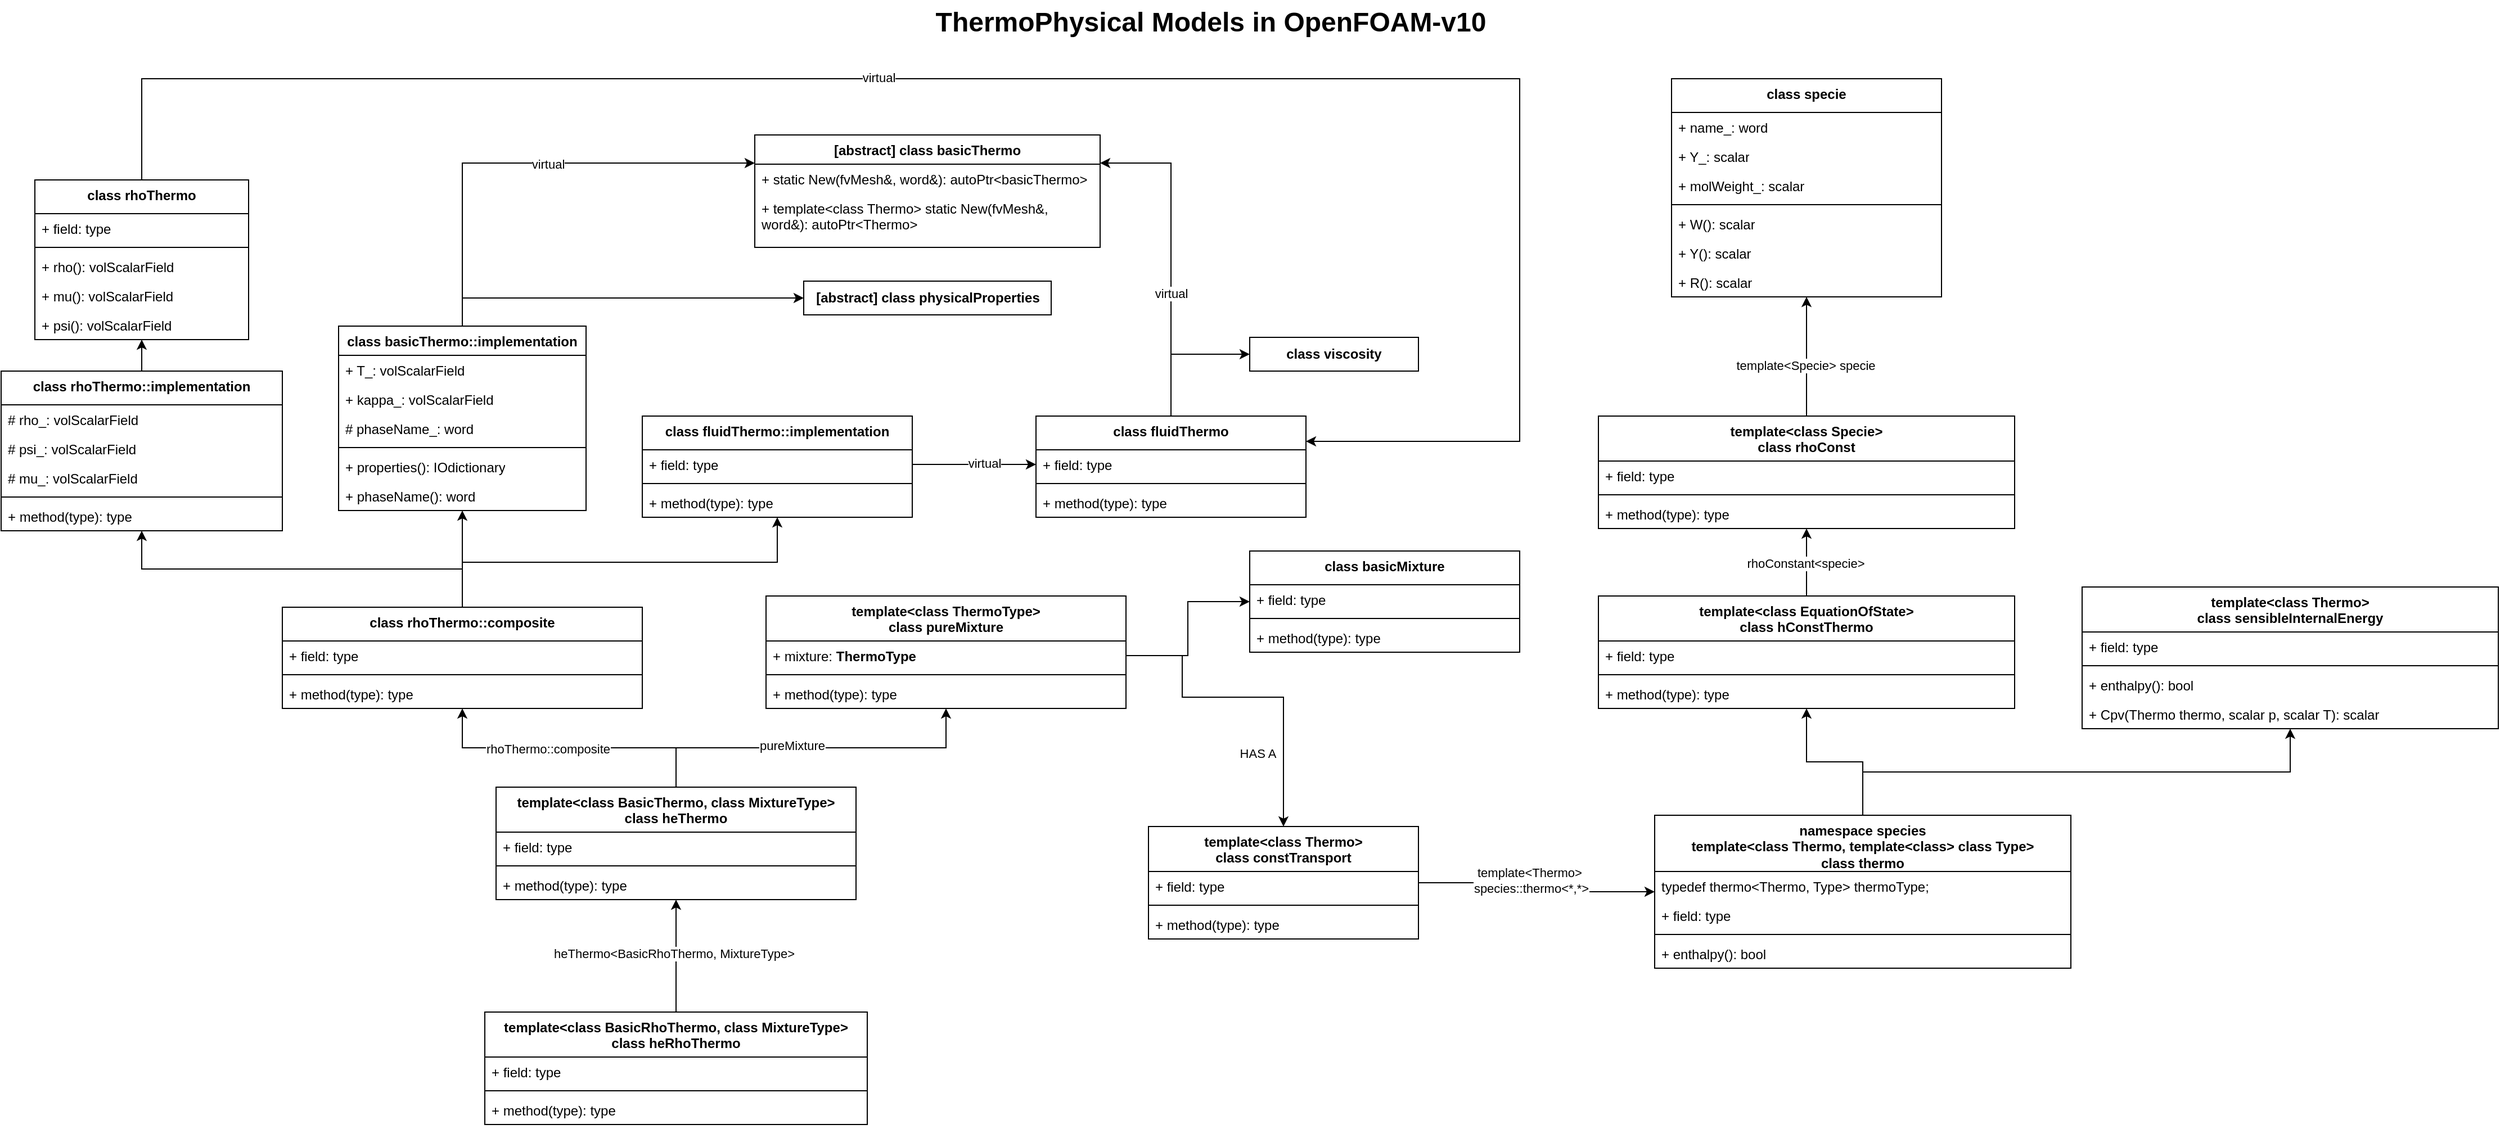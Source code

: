 <mxfile version="27.1.6">
  <diagram name="Page-1" id="929967ad-93f9-6ef4-fab6-5d389245f69c">
    <mxGraphModel dx="3696.5" dy="1061" grid="1" gridSize="10" guides="1" tooltips="1" connect="1" arrows="1" fold="1" page="1" pageScale="1.5" pageWidth="1169" pageHeight="826" background="none" math="0" shadow="0">
      <root>
        <mxCell id="0" style=";html=1;" />
        <mxCell id="1" style=";html=1;" parent="0" />
        <mxCell id="1672d66443f91eb5-23" value="ThermoPhysical Models in OpenFOAM-v10" style="text;strokeColor=none;fillColor=none;html=1;fontSize=24;fontStyle=1;verticalAlign=middle;align=center;" parent="1" vertex="1">
          <mxGeometry x="120" y="40" width="1510" height="40" as="geometry" />
        </mxCell>
        <mxCell id="pPJwcBT-VZS1vUnsElvL-1" value="[abstract] class basicThermo" style="swimlane;fontStyle=1;align=center;verticalAlign=top;childLayout=stackLayout;horizontal=1;startSize=26;horizontalStack=0;resizeParent=1;resizeParentMax=0;resizeLast=0;collapsible=1;marginBottom=0;whiteSpace=wrap;html=1;" vertex="1" parent="1">
          <mxGeometry x="470" y="160" width="307" height="100" as="geometry">
            <mxRectangle x="797" y="150" width="140" height="30" as="alternateBounds" />
          </mxGeometry>
        </mxCell>
        <mxCell id="pPJwcBT-VZS1vUnsElvL-4" value="+ static New(fvMesh&amp;amp;, word&amp;amp;): autoPtr&amp;lt;basicThermo&amp;gt;" style="text;strokeColor=none;fillColor=none;align=left;verticalAlign=top;spacingLeft=4;spacingRight=4;overflow=hidden;rotatable=0;points=[[0,0.5],[1,0.5]];portConstraint=eastwest;whiteSpace=wrap;html=1;" vertex="1" parent="pPJwcBT-VZS1vUnsElvL-1">
          <mxGeometry y="26" width="307" height="26" as="geometry" />
        </mxCell>
        <mxCell id="pPJwcBT-VZS1vUnsElvL-18" value="+ template&amp;lt;class Thermo&amp;gt; static New(fvMesh&amp;amp;, word&amp;amp;): autoPtr&amp;lt;Thermo&amp;gt;" style="text;strokeColor=none;fillColor=none;align=left;verticalAlign=top;spacingLeft=4;spacingRight=4;overflow=hidden;rotatable=0;points=[[0,0.5],[1,0.5]];portConstraint=eastwest;whiteSpace=wrap;html=1;" vertex="1" parent="pPJwcBT-VZS1vUnsElvL-1">
          <mxGeometry y="52" width="307" height="48" as="geometry" />
        </mxCell>
        <mxCell id="pPJwcBT-VZS1vUnsElvL-16" style="edgeStyle=orthogonalEdgeStyle;rounded=0;orthogonalLoop=1;jettySize=auto;html=1;exitX=0.5;exitY=0;exitDx=0;exitDy=0;entryX=0;entryY=0.5;entryDx=0;entryDy=0;" edge="1" parent="1" source="pPJwcBT-VZS1vUnsElvL-8" target="pPJwcBT-VZS1vUnsElvL-15">
          <mxGeometry relative="1" as="geometry" />
        </mxCell>
        <mxCell id="pPJwcBT-VZS1vUnsElvL-8" value="class basicThermo::implementation" style="swimlane;fontStyle=1;align=center;verticalAlign=top;childLayout=stackLayout;horizontal=1;startSize=26;horizontalStack=0;resizeParent=1;resizeParentMax=0;resizeLast=0;collapsible=1;marginBottom=0;whiteSpace=wrap;html=1;" vertex="1" parent="1">
          <mxGeometry x="100" y="330" width="220" height="164" as="geometry">
            <mxRectangle x="797" y="150" width="140" height="30" as="alternateBounds" />
          </mxGeometry>
        </mxCell>
        <mxCell id="pPJwcBT-VZS1vUnsElvL-9" value="+ T_: volScalarField" style="text;strokeColor=none;fillColor=none;align=left;verticalAlign=top;spacingLeft=4;spacingRight=4;overflow=hidden;rotatable=0;points=[[0,0.5],[1,0.5]];portConstraint=eastwest;whiteSpace=wrap;html=1;" vertex="1" parent="pPJwcBT-VZS1vUnsElvL-8">
          <mxGeometry y="26" width="220" height="26" as="geometry" />
        </mxCell>
        <mxCell id="pPJwcBT-VZS1vUnsElvL-10" value="+ kappa_: volScalarField" style="text;strokeColor=none;fillColor=none;align=left;verticalAlign=top;spacingLeft=4;spacingRight=4;overflow=hidden;rotatable=0;points=[[0,0.5],[1,0.5]];portConstraint=eastwest;whiteSpace=wrap;html=1;" vertex="1" parent="pPJwcBT-VZS1vUnsElvL-8">
          <mxGeometry y="52" width="220" height="26" as="geometry" />
        </mxCell>
        <mxCell id="pPJwcBT-VZS1vUnsElvL-11" value="# phaseName_: word" style="text;strokeColor=none;fillColor=none;align=left;verticalAlign=top;spacingLeft=4;spacingRight=4;overflow=hidden;rotatable=0;points=[[0,0.5],[1,0.5]];portConstraint=eastwest;whiteSpace=wrap;html=1;" vertex="1" parent="pPJwcBT-VZS1vUnsElvL-8">
          <mxGeometry y="78" width="220" height="26" as="geometry" />
        </mxCell>
        <mxCell id="pPJwcBT-VZS1vUnsElvL-12" value="" style="line;strokeWidth=1;fillColor=none;align=left;verticalAlign=middle;spacingTop=-1;spacingLeft=3;spacingRight=3;rotatable=0;labelPosition=right;points=[];portConstraint=eastwest;strokeColor=inherit;" vertex="1" parent="pPJwcBT-VZS1vUnsElvL-8">
          <mxGeometry y="104" width="220" height="8" as="geometry" />
        </mxCell>
        <mxCell id="pPJwcBT-VZS1vUnsElvL-13" value="+ properties(): IOdictionary" style="text;strokeColor=none;fillColor=none;align=left;verticalAlign=top;spacingLeft=4;spacingRight=4;overflow=hidden;rotatable=0;points=[[0,0.5],[1,0.5]];portConstraint=eastwest;whiteSpace=wrap;html=1;" vertex="1" parent="pPJwcBT-VZS1vUnsElvL-8">
          <mxGeometry y="112" width="220" height="26" as="geometry" />
        </mxCell>
        <mxCell id="pPJwcBT-VZS1vUnsElvL-17" value="+ phaseName(): word" style="text;strokeColor=none;fillColor=none;align=left;verticalAlign=top;spacingLeft=4;spacingRight=4;overflow=hidden;rotatable=0;points=[[0,0.5],[1,0.5]];portConstraint=eastwest;whiteSpace=wrap;html=1;" vertex="1" parent="pPJwcBT-VZS1vUnsElvL-8">
          <mxGeometry y="138" width="220" height="26" as="geometry" />
        </mxCell>
        <mxCell id="pPJwcBT-VZS1vUnsElvL-15" value="&lt;b&gt;[abstract] class physicalProperties&lt;/b&gt;" style="html=1;whiteSpace=wrap;" vertex="1" parent="1">
          <mxGeometry x="513.5" y="290" width="220" height="30" as="geometry" />
        </mxCell>
        <mxCell id="pPJwcBT-VZS1vUnsElvL-27" style="edgeStyle=orthogonalEdgeStyle;rounded=0;orthogonalLoop=1;jettySize=auto;html=1;exitX=0.5;exitY=0;exitDx=0;exitDy=0;" edge="1" parent="1" source="pPJwcBT-VZS1vUnsElvL-19" target="pPJwcBT-VZS1vUnsElvL-23">
          <mxGeometry relative="1" as="geometry" />
        </mxCell>
        <mxCell id="pPJwcBT-VZS1vUnsElvL-28" value="heThermo&amp;lt;BasicRhoThermo, MixtureType&amp;gt;" style="edgeLabel;html=1;align=center;verticalAlign=middle;resizable=0;points=[];" vertex="1" connectable="0" parent="pPJwcBT-VZS1vUnsElvL-27">
          <mxGeometry x="0.063" y="2" relative="1" as="geometry">
            <mxPoint y="1" as="offset" />
          </mxGeometry>
        </mxCell>
        <mxCell id="pPJwcBT-VZS1vUnsElvL-19" value="&lt;div&gt;template&amp;lt;class BasicRhoThermo, class MixtureType&amp;gt;&lt;/div&gt;&lt;div&gt;class heRhoThermo&lt;/div&gt;" style="swimlane;fontStyle=1;align=center;verticalAlign=top;childLayout=stackLayout;horizontal=1;startSize=40;horizontalStack=0;resizeParent=1;resizeParentMax=0;resizeLast=0;collapsible=1;marginBottom=0;whiteSpace=wrap;html=1;" vertex="1" parent="1">
          <mxGeometry x="230" y="940" width="340" height="100" as="geometry" />
        </mxCell>
        <mxCell id="pPJwcBT-VZS1vUnsElvL-20" value="+ field: type" style="text;strokeColor=none;fillColor=none;align=left;verticalAlign=top;spacingLeft=4;spacingRight=4;overflow=hidden;rotatable=0;points=[[0,0.5],[1,0.5]];portConstraint=eastwest;whiteSpace=wrap;html=1;" vertex="1" parent="pPJwcBT-VZS1vUnsElvL-19">
          <mxGeometry y="40" width="340" height="26" as="geometry" />
        </mxCell>
        <mxCell id="pPJwcBT-VZS1vUnsElvL-21" value="" style="line;strokeWidth=1;fillColor=none;align=left;verticalAlign=middle;spacingTop=-1;spacingLeft=3;spacingRight=3;rotatable=0;labelPosition=right;points=[];portConstraint=eastwest;strokeColor=inherit;" vertex="1" parent="pPJwcBT-VZS1vUnsElvL-19">
          <mxGeometry y="66" width="340" height="8" as="geometry" />
        </mxCell>
        <mxCell id="pPJwcBT-VZS1vUnsElvL-22" value="+ method(type): type" style="text;strokeColor=none;fillColor=none;align=left;verticalAlign=top;spacingLeft=4;spacingRight=4;overflow=hidden;rotatable=0;points=[[0,0.5],[1,0.5]];portConstraint=eastwest;whiteSpace=wrap;html=1;" vertex="1" parent="pPJwcBT-VZS1vUnsElvL-19">
          <mxGeometry y="74" width="340" height="26" as="geometry" />
        </mxCell>
        <mxCell id="pPJwcBT-VZS1vUnsElvL-33" style="edgeStyle=orthogonalEdgeStyle;rounded=0;orthogonalLoop=1;jettySize=auto;html=1;exitX=0.5;exitY=0;exitDx=0;exitDy=0;" edge="1" parent="1" source="pPJwcBT-VZS1vUnsElvL-23" target="pPJwcBT-VZS1vUnsElvL-29">
          <mxGeometry relative="1" as="geometry" />
        </mxCell>
        <mxCell id="pPJwcBT-VZS1vUnsElvL-34" value="pureMixture" style="edgeLabel;html=1;align=center;verticalAlign=middle;resizable=0;points=[];" vertex="1" connectable="0" parent="pPJwcBT-VZS1vUnsElvL-33">
          <mxGeometry x="-0.111" y="2" relative="1" as="geometry">
            <mxPoint as="offset" />
          </mxGeometry>
        </mxCell>
        <mxCell id="pPJwcBT-VZS1vUnsElvL-39" style="edgeStyle=orthogonalEdgeStyle;rounded=0;orthogonalLoop=1;jettySize=auto;html=1;exitX=0.5;exitY=0;exitDx=0;exitDy=0;" edge="1" parent="1" source="pPJwcBT-VZS1vUnsElvL-23" target="pPJwcBT-VZS1vUnsElvL-35">
          <mxGeometry relative="1" as="geometry" />
        </mxCell>
        <mxCell id="pPJwcBT-VZS1vUnsElvL-40" value="rhoThermo::composite" style="edgeLabel;html=1;align=center;verticalAlign=middle;resizable=0;points=[];" vertex="1" connectable="0" parent="pPJwcBT-VZS1vUnsElvL-39">
          <mxGeometry x="0.147" y="1" relative="1" as="geometry">
            <mxPoint as="offset" />
          </mxGeometry>
        </mxCell>
        <mxCell id="pPJwcBT-VZS1vUnsElvL-23" value="&lt;div&gt;template&amp;lt;class BasicThermo, class MixtureType&amp;gt;&lt;/div&gt;&lt;div&gt;class heThermo&lt;/div&gt;" style="swimlane;fontStyle=1;align=center;verticalAlign=top;childLayout=stackLayout;horizontal=1;startSize=40;horizontalStack=0;resizeParent=1;resizeParentMax=0;resizeLast=0;collapsible=1;marginBottom=0;whiteSpace=wrap;html=1;" vertex="1" parent="1">
          <mxGeometry x="240" y="740" width="320" height="100" as="geometry" />
        </mxCell>
        <mxCell id="pPJwcBT-VZS1vUnsElvL-24" value="+ field: type" style="text;strokeColor=none;fillColor=none;align=left;verticalAlign=top;spacingLeft=4;spacingRight=4;overflow=hidden;rotatable=0;points=[[0,0.5],[1,0.5]];portConstraint=eastwest;whiteSpace=wrap;html=1;" vertex="1" parent="pPJwcBT-VZS1vUnsElvL-23">
          <mxGeometry y="40" width="320" height="26" as="geometry" />
        </mxCell>
        <mxCell id="pPJwcBT-VZS1vUnsElvL-25" value="" style="line;strokeWidth=1;fillColor=none;align=left;verticalAlign=middle;spacingTop=-1;spacingLeft=3;spacingRight=3;rotatable=0;labelPosition=right;points=[];portConstraint=eastwest;strokeColor=inherit;" vertex="1" parent="pPJwcBT-VZS1vUnsElvL-23">
          <mxGeometry y="66" width="320" height="8" as="geometry" />
        </mxCell>
        <mxCell id="pPJwcBT-VZS1vUnsElvL-26" value="+ method(type): type" style="text;strokeColor=none;fillColor=none;align=left;verticalAlign=top;spacingLeft=4;spacingRight=4;overflow=hidden;rotatable=0;points=[[0,0.5],[1,0.5]];portConstraint=eastwest;whiteSpace=wrap;html=1;" vertex="1" parent="pPJwcBT-VZS1vUnsElvL-23">
          <mxGeometry y="74" width="320" height="26" as="geometry" />
        </mxCell>
        <mxCell id="pPJwcBT-VZS1vUnsElvL-29" value="&lt;div&gt;template&amp;lt;class ThermoType&amp;gt;&lt;/div&gt;&lt;div&gt;class pureMixture&lt;/div&gt;" style="swimlane;fontStyle=1;align=center;verticalAlign=top;childLayout=stackLayout;horizontal=1;startSize=40;horizontalStack=0;resizeParent=1;resizeParentMax=0;resizeLast=0;collapsible=1;marginBottom=0;whiteSpace=wrap;html=1;" vertex="1" parent="1">
          <mxGeometry x="480" y="570" width="320" height="100" as="geometry" />
        </mxCell>
        <mxCell id="pPJwcBT-VZS1vUnsElvL-30" value="+ mixture: &lt;b&gt;ThermoType&lt;/b&gt;" style="text;strokeColor=none;fillColor=none;align=left;verticalAlign=top;spacingLeft=4;spacingRight=4;overflow=hidden;rotatable=0;points=[[0,0.5],[1,0.5]];portConstraint=eastwest;whiteSpace=wrap;html=1;" vertex="1" parent="pPJwcBT-VZS1vUnsElvL-29">
          <mxGeometry y="40" width="320" height="26" as="geometry" />
        </mxCell>
        <mxCell id="pPJwcBT-VZS1vUnsElvL-31" value="" style="line;strokeWidth=1;fillColor=none;align=left;verticalAlign=middle;spacingTop=-1;spacingLeft=3;spacingRight=3;rotatable=0;labelPosition=right;points=[];portConstraint=eastwest;strokeColor=inherit;" vertex="1" parent="pPJwcBT-VZS1vUnsElvL-29">
          <mxGeometry y="66" width="320" height="8" as="geometry" />
        </mxCell>
        <mxCell id="pPJwcBT-VZS1vUnsElvL-32" value="+ method(type): type" style="text;strokeColor=none;fillColor=none;align=left;verticalAlign=top;spacingLeft=4;spacingRight=4;overflow=hidden;rotatable=0;points=[[0,0.5],[1,0.5]];portConstraint=eastwest;whiteSpace=wrap;html=1;" vertex="1" parent="pPJwcBT-VZS1vUnsElvL-29">
          <mxGeometry y="74" width="320" height="26" as="geometry" />
        </mxCell>
        <mxCell id="pPJwcBT-VZS1vUnsElvL-50" value="" style="edgeStyle=orthogonalEdgeStyle;rounded=0;orthogonalLoop=1;jettySize=auto;html=1;" edge="1" parent="1" source="pPJwcBT-VZS1vUnsElvL-35" target="pPJwcBT-VZS1vUnsElvL-8">
          <mxGeometry relative="1" as="geometry">
            <mxPoint x="210" y="500.0" as="targetPoint" />
          </mxGeometry>
        </mxCell>
        <mxCell id="pPJwcBT-VZS1vUnsElvL-65" style="edgeStyle=orthogonalEdgeStyle;rounded=0;orthogonalLoop=1;jettySize=auto;html=1;exitX=0.5;exitY=0;exitDx=0;exitDy=0;" edge="1" parent="1" source="pPJwcBT-VZS1vUnsElvL-35" target="pPJwcBT-VZS1vUnsElvL-61">
          <mxGeometry relative="1" as="geometry" />
        </mxCell>
        <mxCell id="pPJwcBT-VZS1vUnsElvL-92" style="edgeStyle=orthogonalEdgeStyle;rounded=0;orthogonalLoop=1;jettySize=auto;html=1;exitX=0.5;exitY=0;exitDx=0;exitDy=0;" edge="1" parent="1" source="pPJwcBT-VZS1vUnsElvL-35" target="pPJwcBT-VZS1vUnsElvL-57">
          <mxGeometry relative="1" as="geometry">
            <Array as="points">
              <mxPoint x="210" y="540" />
              <mxPoint x="490" y="540" />
            </Array>
          </mxGeometry>
        </mxCell>
        <mxCell id="pPJwcBT-VZS1vUnsElvL-35" value="&lt;div&gt;&lt;span style=&quot;background-color: transparent; color: light-dark(rgb(0, 0, 0), rgb(255, 255, 255));&quot;&gt;class rhoThermo::composite&lt;/span&gt;&lt;/div&gt;" style="swimlane;fontStyle=1;align=center;verticalAlign=top;childLayout=stackLayout;horizontal=1;startSize=30;horizontalStack=0;resizeParent=1;resizeParentMax=0;resizeLast=0;collapsible=1;marginBottom=0;whiteSpace=wrap;html=1;" vertex="1" parent="1">
          <mxGeometry x="50" y="580" width="320" height="90" as="geometry" />
        </mxCell>
        <mxCell id="pPJwcBT-VZS1vUnsElvL-36" value="+ field: type" style="text;strokeColor=none;fillColor=none;align=left;verticalAlign=top;spacingLeft=4;spacingRight=4;overflow=hidden;rotatable=0;points=[[0,0.5],[1,0.5]];portConstraint=eastwest;whiteSpace=wrap;html=1;" vertex="1" parent="pPJwcBT-VZS1vUnsElvL-35">
          <mxGeometry y="30" width="320" height="26" as="geometry" />
        </mxCell>
        <mxCell id="pPJwcBT-VZS1vUnsElvL-37" value="" style="line;strokeWidth=1;fillColor=none;align=left;verticalAlign=middle;spacingTop=-1;spacingLeft=3;spacingRight=3;rotatable=0;labelPosition=right;points=[];portConstraint=eastwest;strokeColor=inherit;" vertex="1" parent="pPJwcBT-VZS1vUnsElvL-35">
          <mxGeometry y="56" width="320" height="8" as="geometry" />
        </mxCell>
        <mxCell id="pPJwcBT-VZS1vUnsElvL-38" value="+ method(type): type" style="text;strokeColor=none;fillColor=none;align=left;verticalAlign=top;spacingLeft=4;spacingRight=4;overflow=hidden;rotatable=0;points=[[0,0.5],[1,0.5]];portConstraint=eastwest;whiteSpace=wrap;html=1;" vertex="1" parent="pPJwcBT-VZS1vUnsElvL-35">
          <mxGeometry y="64" width="320" height="26" as="geometry" />
        </mxCell>
        <mxCell id="pPJwcBT-VZS1vUnsElvL-57" value="&lt;div&gt;&lt;span style=&quot;background-color: transparent; color: light-dark(rgb(0, 0, 0), rgb(255, 255, 255));&quot;&gt;class fluidThermo::implementation&lt;/span&gt;&lt;/div&gt;" style="swimlane;fontStyle=1;align=center;verticalAlign=top;childLayout=stackLayout;horizontal=1;startSize=30;horizontalStack=0;resizeParent=1;resizeParentMax=0;resizeLast=0;collapsible=1;marginBottom=0;whiteSpace=wrap;html=1;" vertex="1" parent="1">
          <mxGeometry x="370" y="410" width="240" height="90" as="geometry" />
        </mxCell>
        <mxCell id="pPJwcBT-VZS1vUnsElvL-58" value="+ field: type" style="text;strokeColor=none;fillColor=none;align=left;verticalAlign=top;spacingLeft=4;spacingRight=4;overflow=hidden;rotatable=0;points=[[0,0.5],[1,0.5]];portConstraint=eastwest;whiteSpace=wrap;html=1;" vertex="1" parent="pPJwcBT-VZS1vUnsElvL-57">
          <mxGeometry y="30" width="240" height="26" as="geometry" />
        </mxCell>
        <mxCell id="pPJwcBT-VZS1vUnsElvL-59" value="" style="line;strokeWidth=1;fillColor=none;align=left;verticalAlign=middle;spacingTop=-1;spacingLeft=3;spacingRight=3;rotatable=0;labelPosition=right;points=[];portConstraint=eastwest;strokeColor=inherit;" vertex="1" parent="pPJwcBT-VZS1vUnsElvL-57">
          <mxGeometry y="56" width="240" height="8" as="geometry" />
        </mxCell>
        <mxCell id="pPJwcBT-VZS1vUnsElvL-60" value="+ method(type): type" style="text;strokeColor=none;fillColor=none;align=left;verticalAlign=top;spacingLeft=4;spacingRight=4;overflow=hidden;rotatable=0;points=[[0,0.5],[1,0.5]];portConstraint=eastwest;whiteSpace=wrap;html=1;" vertex="1" parent="pPJwcBT-VZS1vUnsElvL-57">
          <mxGeometry y="64" width="240" height="26" as="geometry" />
        </mxCell>
        <mxCell id="pPJwcBT-VZS1vUnsElvL-70" value="" style="edgeStyle=orthogonalEdgeStyle;rounded=0;orthogonalLoop=1;jettySize=auto;html=1;" edge="1" parent="1" source="pPJwcBT-VZS1vUnsElvL-61" target="pPJwcBT-VZS1vUnsElvL-66">
          <mxGeometry relative="1" as="geometry" />
        </mxCell>
        <mxCell id="pPJwcBT-VZS1vUnsElvL-61" value="&lt;div&gt;&lt;span style=&quot;background-color: transparent; color: light-dark(rgb(0, 0, 0), rgb(255, 255, 255));&quot;&gt;class rhoThermo::implementation&lt;/span&gt;&lt;/div&gt;" style="swimlane;fontStyle=1;align=center;verticalAlign=top;childLayout=stackLayout;horizontal=1;startSize=30;horizontalStack=0;resizeParent=1;resizeParentMax=0;resizeLast=0;collapsible=1;marginBottom=0;whiteSpace=wrap;html=1;" vertex="1" parent="1">
          <mxGeometry x="-200" y="370" width="250" height="142" as="geometry" />
        </mxCell>
        <mxCell id="pPJwcBT-VZS1vUnsElvL-73" value="# rho_: volScalarField" style="text;strokeColor=none;fillColor=none;align=left;verticalAlign=top;spacingLeft=4;spacingRight=4;overflow=hidden;rotatable=0;points=[[0,0.5],[1,0.5]];portConstraint=eastwest;whiteSpace=wrap;html=1;" vertex="1" parent="pPJwcBT-VZS1vUnsElvL-61">
          <mxGeometry y="30" width="250" height="26" as="geometry" />
        </mxCell>
        <mxCell id="pPJwcBT-VZS1vUnsElvL-74" value="# psi_: volScalarField" style="text;strokeColor=none;fillColor=none;align=left;verticalAlign=top;spacingLeft=4;spacingRight=4;overflow=hidden;rotatable=0;points=[[0,0.5],[1,0.5]];portConstraint=eastwest;whiteSpace=wrap;html=1;" vertex="1" parent="pPJwcBT-VZS1vUnsElvL-61">
          <mxGeometry y="56" width="250" height="26" as="geometry" />
        </mxCell>
        <mxCell id="pPJwcBT-VZS1vUnsElvL-62" value="# mu_: volScalarField" style="text;strokeColor=none;fillColor=none;align=left;verticalAlign=top;spacingLeft=4;spacingRight=4;overflow=hidden;rotatable=0;points=[[0,0.5],[1,0.5]];portConstraint=eastwest;whiteSpace=wrap;html=1;" vertex="1" parent="pPJwcBT-VZS1vUnsElvL-61">
          <mxGeometry y="82" width="250" height="26" as="geometry" />
        </mxCell>
        <mxCell id="pPJwcBT-VZS1vUnsElvL-63" value="" style="line;strokeWidth=1;fillColor=none;align=left;verticalAlign=middle;spacingTop=-1;spacingLeft=3;spacingRight=3;rotatable=0;labelPosition=right;points=[];portConstraint=eastwest;strokeColor=inherit;" vertex="1" parent="pPJwcBT-VZS1vUnsElvL-61">
          <mxGeometry y="108" width="250" height="8" as="geometry" />
        </mxCell>
        <mxCell id="pPJwcBT-VZS1vUnsElvL-64" value="+ method(type): type" style="text;strokeColor=none;fillColor=none;align=left;verticalAlign=top;spacingLeft=4;spacingRight=4;overflow=hidden;rotatable=0;points=[[0,0.5],[1,0.5]];portConstraint=eastwest;whiteSpace=wrap;html=1;" vertex="1" parent="pPJwcBT-VZS1vUnsElvL-61">
          <mxGeometry y="116" width="250" height="26" as="geometry" />
        </mxCell>
        <mxCell id="pPJwcBT-VZS1vUnsElvL-90" style="edgeStyle=orthogonalEdgeStyle;rounded=0;orthogonalLoop=1;jettySize=auto;html=1;exitX=0.5;exitY=0;exitDx=0;exitDy=0;entryX=1;entryY=0.25;entryDx=0;entryDy=0;" edge="1" parent="1" source="pPJwcBT-VZS1vUnsElvL-66" target="pPJwcBT-VZS1vUnsElvL-77">
          <mxGeometry relative="1" as="geometry">
            <Array as="points">
              <mxPoint x="-75" y="110" />
              <mxPoint x="1150" y="110" />
              <mxPoint x="1150" y="432" />
            </Array>
          </mxGeometry>
        </mxCell>
        <mxCell id="pPJwcBT-VZS1vUnsElvL-91" value="virtual" style="edgeLabel;html=1;align=center;verticalAlign=middle;resizable=0;points=[];" vertex="1" connectable="0" parent="pPJwcBT-VZS1vUnsElvL-90">
          <mxGeometry x="-0.185" y="1" relative="1" as="geometry">
            <mxPoint as="offset" />
          </mxGeometry>
        </mxCell>
        <mxCell id="pPJwcBT-VZS1vUnsElvL-66" value="&lt;div&gt;&lt;span style=&quot;background-color: transparent; color: light-dark(rgb(0, 0, 0), rgb(255, 255, 255));&quot;&gt;class rhoThermo&lt;/span&gt;&lt;/div&gt;" style="swimlane;fontStyle=1;align=center;verticalAlign=top;childLayout=stackLayout;horizontal=1;startSize=30;horizontalStack=0;resizeParent=1;resizeParentMax=0;resizeLast=0;collapsible=1;marginBottom=0;whiteSpace=wrap;html=1;" vertex="1" parent="1">
          <mxGeometry x="-170" y="200" width="190" height="142" as="geometry" />
        </mxCell>
        <mxCell id="pPJwcBT-VZS1vUnsElvL-67" value="+ field: type" style="text;strokeColor=none;fillColor=none;align=left;verticalAlign=top;spacingLeft=4;spacingRight=4;overflow=hidden;rotatable=0;points=[[0,0.5],[1,0.5]];portConstraint=eastwest;whiteSpace=wrap;html=1;" vertex="1" parent="pPJwcBT-VZS1vUnsElvL-66">
          <mxGeometry y="30" width="190" height="26" as="geometry" />
        </mxCell>
        <mxCell id="pPJwcBT-VZS1vUnsElvL-68" value="" style="line;strokeWidth=1;fillColor=none;align=left;verticalAlign=middle;spacingTop=-1;spacingLeft=3;spacingRight=3;rotatable=0;labelPosition=right;points=[];portConstraint=eastwest;strokeColor=inherit;" vertex="1" parent="pPJwcBT-VZS1vUnsElvL-66">
          <mxGeometry y="56" width="190" height="8" as="geometry" />
        </mxCell>
        <mxCell id="pPJwcBT-VZS1vUnsElvL-69" value="+ rho(): volScalarField" style="text;strokeColor=none;fillColor=none;align=left;verticalAlign=top;spacingLeft=4;spacingRight=4;overflow=hidden;rotatable=0;points=[[0,0.5],[1,0.5]];portConstraint=eastwest;whiteSpace=wrap;html=1;" vertex="1" parent="pPJwcBT-VZS1vUnsElvL-66">
          <mxGeometry y="64" width="190" height="26" as="geometry" />
        </mxCell>
        <mxCell id="pPJwcBT-VZS1vUnsElvL-71" value="+ mu(): volScalarField" style="text;strokeColor=none;fillColor=none;align=left;verticalAlign=top;spacingLeft=4;spacingRight=4;overflow=hidden;rotatable=0;points=[[0,0.5],[1,0.5]];portConstraint=eastwest;whiteSpace=wrap;html=1;" vertex="1" parent="pPJwcBT-VZS1vUnsElvL-66">
          <mxGeometry y="90" width="190" height="26" as="geometry" />
        </mxCell>
        <mxCell id="pPJwcBT-VZS1vUnsElvL-72" value="+ psi(): volScalarField" style="text;strokeColor=none;fillColor=none;align=left;verticalAlign=top;spacingLeft=4;spacingRight=4;overflow=hidden;rotatable=0;points=[[0,0.5],[1,0.5]];portConstraint=eastwest;whiteSpace=wrap;html=1;" vertex="1" parent="pPJwcBT-VZS1vUnsElvL-66">
          <mxGeometry y="116" width="190" height="26" as="geometry" />
        </mxCell>
        <mxCell id="pPJwcBT-VZS1vUnsElvL-75" style="edgeStyle=orthogonalEdgeStyle;rounded=0;orthogonalLoop=1;jettySize=auto;html=1;exitX=0.5;exitY=0;exitDx=0;exitDy=0;entryX=0;entryY=0.25;entryDx=0;entryDy=0;" edge="1" parent="1" source="pPJwcBT-VZS1vUnsElvL-8" target="pPJwcBT-VZS1vUnsElvL-1">
          <mxGeometry relative="1" as="geometry" />
        </mxCell>
        <mxCell id="pPJwcBT-VZS1vUnsElvL-76" value="virtual" style="edgeLabel;html=1;align=center;verticalAlign=middle;resizable=0;points=[];" vertex="1" connectable="0" parent="pPJwcBT-VZS1vUnsElvL-75">
          <mxGeometry x="0.083" y="-5" relative="1" as="geometry">
            <mxPoint x="1" y="-4" as="offset" />
          </mxGeometry>
        </mxCell>
        <mxCell id="pPJwcBT-VZS1vUnsElvL-83" style="edgeStyle=orthogonalEdgeStyle;rounded=0;orthogonalLoop=1;jettySize=auto;html=1;exitX=0.5;exitY=0;exitDx=0;exitDy=0;entryX=1;entryY=0.25;entryDx=0;entryDy=0;" edge="1" parent="1" source="pPJwcBT-VZS1vUnsElvL-77" target="pPJwcBT-VZS1vUnsElvL-1">
          <mxGeometry relative="1" as="geometry" />
        </mxCell>
        <mxCell id="pPJwcBT-VZS1vUnsElvL-84" value="virtual" style="edgeLabel;html=1;align=center;verticalAlign=middle;resizable=0;points=[];" vertex="1" connectable="0" parent="pPJwcBT-VZS1vUnsElvL-83">
          <mxGeometry x="-0.232" relative="1" as="geometry">
            <mxPoint y="1" as="offset" />
          </mxGeometry>
        </mxCell>
        <mxCell id="pPJwcBT-VZS1vUnsElvL-89" style="edgeStyle=orthogonalEdgeStyle;rounded=0;orthogonalLoop=1;jettySize=auto;html=1;exitX=0.5;exitY=0;exitDx=0;exitDy=0;entryX=0;entryY=0.5;entryDx=0;entryDy=0;" edge="1" parent="1" source="pPJwcBT-VZS1vUnsElvL-77" target="pPJwcBT-VZS1vUnsElvL-86">
          <mxGeometry relative="1" as="geometry" />
        </mxCell>
        <mxCell id="pPJwcBT-VZS1vUnsElvL-77" value="&lt;div&gt;&lt;span style=&quot;background-color: transparent; color: light-dark(rgb(0, 0, 0), rgb(255, 255, 255));&quot;&gt;class fluidThermo&lt;/span&gt;&lt;/div&gt;" style="swimlane;fontStyle=1;align=center;verticalAlign=top;childLayout=stackLayout;horizontal=1;startSize=30;horizontalStack=0;resizeParent=1;resizeParentMax=0;resizeLast=0;collapsible=1;marginBottom=0;whiteSpace=wrap;html=1;" vertex="1" parent="1">
          <mxGeometry x="720" y="410" width="240" height="90" as="geometry" />
        </mxCell>
        <mxCell id="pPJwcBT-VZS1vUnsElvL-78" value="+ field: type" style="text;strokeColor=none;fillColor=none;align=left;verticalAlign=top;spacingLeft=4;spacingRight=4;overflow=hidden;rotatable=0;points=[[0,0.5],[1,0.5]];portConstraint=eastwest;whiteSpace=wrap;html=1;" vertex="1" parent="pPJwcBT-VZS1vUnsElvL-77">
          <mxGeometry y="30" width="240" height="26" as="geometry" />
        </mxCell>
        <mxCell id="pPJwcBT-VZS1vUnsElvL-79" value="" style="line;strokeWidth=1;fillColor=none;align=left;verticalAlign=middle;spacingTop=-1;spacingLeft=3;spacingRight=3;rotatable=0;labelPosition=right;points=[];portConstraint=eastwest;strokeColor=inherit;" vertex="1" parent="pPJwcBT-VZS1vUnsElvL-77">
          <mxGeometry y="56" width="240" height="8" as="geometry" />
        </mxCell>
        <mxCell id="pPJwcBT-VZS1vUnsElvL-80" value="+ method(type): type" style="text;strokeColor=none;fillColor=none;align=left;verticalAlign=top;spacingLeft=4;spacingRight=4;overflow=hidden;rotatable=0;points=[[0,0.5],[1,0.5]];portConstraint=eastwest;whiteSpace=wrap;html=1;" vertex="1" parent="pPJwcBT-VZS1vUnsElvL-77">
          <mxGeometry y="64" width="240" height="26" as="geometry" />
        </mxCell>
        <mxCell id="pPJwcBT-VZS1vUnsElvL-81" style="edgeStyle=orthogonalEdgeStyle;rounded=0;orthogonalLoop=1;jettySize=auto;html=1;exitX=1;exitY=0.5;exitDx=0;exitDy=0;entryX=0;entryY=0.5;entryDx=0;entryDy=0;" edge="1" parent="1" source="pPJwcBT-VZS1vUnsElvL-58" target="pPJwcBT-VZS1vUnsElvL-78">
          <mxGeometry relative="1" as="geometry" />
        </mxCell>
        <mxCell id="pPJwcBT-VZS1vUnsElvL-82" value="virtual" style="edgeLabel;html=1;align=center;verticalAlign=middle;resizable=0;points=[];" vertex="1" connectable="0" parent="pPJwcBT-VZS1vUnsElvL-81">
          <mxGeometry x="0.161" y="1" relative="1" as="geometry">
            <mxPoint as="offset" />
          </mxGeometry>
        </mxCell>
        <mxCell id="pPJwcBT-VZS1vUnsElvL-86" value="&lt;b&gt;class viscosity&lt;/b&gt;" style="html=1;whiteSpace=wrap;" vertex="1" parent="1">
          <mxGeometry x="910" y="340" width="150" height="30" as="geometry" />
        </mxCell>
        <mxCell id="pPJwcBT-VZS1vUnsElvL-97" value="&lt;div&gt;&lt;span style=&quot;background-color: transparent; color: light-dark(rgb(0, 0, 0), rgb(255, 255, 255));&quot;&gt;class basicMixture&lt;/span&gt;&lt;/div&gt;" style="swimlane;fontStyle=1;align=center;verticalAlign=top;childLayout=stackLayout;horizontal=1;startSize=30;horizontalStack=0;resizeParent=1;resizeParentMax=0;resizeLast=0;collapsible=1;marginBottom=0;whiteSpace=wrap;html=1;" vertex="1" parent="1">
          <mxGeometry x="910" y="530" width="240" height="90" as="geometry" />
        </mxCell>
        <mxCell id="pPJwcBT-VZS1vUnsElvL-98" value="+ field: type" style="text;strokeColor=none;fillColor=none;align=left;verticalAlign=top;spacingLeft=4;spacingRight=4;overflow=hidden;rotatable=0;points=[[0,0.5],[1,0.5]];portConstraint=eastwest;whiteSpace=wrap;html=1;" vertex="1" parent="pPJwcBT-VZS1vUnsElvL-97">
          <mxGeometry y="30" width="240" height="26" as="geometry" />
        </mxCell>
        <mxCell id="pPJwcBT-VZS1vUnsElvL-99" value="" style="line;strokeWidth=1;fillColor=none;align=left;verticalAlign=middle;spacingTop=-1;spacingLeft=3;spacingRight=3;rotatable=0;labelPosition=right;points=[];portConstraint=eastwest;strokeColor=inherit;" vertex="1" parent="pPJwcBT-VZS1vUnsElvL-97">
          <mxGeometry y="56" width="240" height="8" as="geometry" />
        </mxCell>
        <mxCell id="pPJwcBT-VZS1vUnsElvL-100" value="+ method(type): type" style="text;strokeColor=none;fillColor=none;align=left;verticalAlign=top;spacingLeft=4;spacingRight=4;overflow=hidden;rotatable=0;points=[[0,0.5],[1,0.5]];portConstraint=eastwest;whiteSpace=wrap;html=1;" vertex="1" parent="pPJwcBT-VZS1vUnsElvL-97">
          <mxGeometry y="64" width="240" height="26" as="geometry" />
        </mxCell>
        <mxCell id="pPJwcBT-VZS1vUnsElvL-117" value="" style="edgeStyle=orthogonalEdgeStyle;rounded=0;orthogonalLoop=1;jettySize=auto;html=1;" edge="1" parent="1" source="pPJwcBT-VZS1vUnsElvL-101" target="pPJwcBT-VZS1vUnsElvL-113">
          <mxGeometry relative="1" as="geometry" />
        </mxCell>
        <mxCell id="pPJwcBT-VZS1vUnsElvL-118" value="template&amp;lt;Thermo&amp;gt;&amp;nbsp;&lt;div&gt;species::thermo&amp;lt;*,*&amp;gt;&lt;/div&gt;" style="edgeLabel;html=1;align=center;verticalAlign=middle;resizable=0;points=[];" vertex="1" connectable="0" parent="pPJwcBT-VZS1vUnsElvL-117">
          <mxGeometry x="-0.088" y="2" relative="1" as="geometry">
            <mxPoint as="offset" />
          </mxGeometry>
        </mxCell>
        <mxCell id="pPJwcBT-VZS1vUnsElvL-101" value="template&amp;lt;class Thermo&amp;gt;&lt;div&gt;class constTransport&lt;/div&gt;" style="swimlane;fontStyle=1;align=center;verticalAlign=top;childLayout=stackLayout;horizontal=1;startSize=40;horizontalStack=0;resizeParent=1;resizeParentMax=0;resizeLast=0;collapsible=1;marginBottom=0;whiteSpace=wrap;html=1;" vertex="1" parent="1">
          <mxGeometry x="820" y="775" width="240" height="100" as="geometry" />
        </mxCell>
        <mxCell id="pPJwcBT-VZS1vUnsElvL-102" value="+ field: type" style="text;strokeColor=none;fillColor=none;align=left;verticalAlign=top;spacingLeft=4;spacingRight=4;overflow=hidden;rotatable=0;points=[[0,0.5],[1,0.5]];portConstraint=eastwest;whiteSpace=wrap;html=1;" vertex="1" parent="pPJwcBT-VZS1vUnsElvL-101">
          <mxGeometry y="40" width="240" height="26" as="geometry" />
        </mxCell>
        <mxCell id="pPJwcBT-VZS1vUnsElvL-103" value="" style="line;strokeWidth=1;fillColor=none;align=left;verticalAlign=middle;spacingTop=-1;spacingLeft=3;spacingRight=3;rotatable=0;labelPosition=right;points=[];portConstraint=eastwest;strokeColor=inherit;" vertex="1" parent="pPJwcBT-VZS1vUnsElvL-101">
          <mxGeometry y="66" width="240" height="8" as="geometry" />
        </mxCell>
        <mxCell id="pPJwcBT-VZS1vUnsElvL-104" value="+ method(type): type" style="text;strokeColor=none;fillColor=none;align=left;verticalAlign=top;spacingLeft=4;spacingRight=4;overflow=hidden;rotatable=0;points=[[0,0.5],[1,0.5]];portConstraint=eastwest;whiteSpace=wrap;html=1;" vertex="1" parent="pPJwcBT-VZS1vUnsElvL-101">
          <mxGeometry y="74" width="240" height="26" as="geometry" />
        </mxCell>
        <mxCell id="pPJwcBT-VZS1vUnsElvL-105" style="edgeStyle=orthogonalEdgeStyle;rounded=0;orthogonalLoop=1;jettySize=auto;html=1;entryX=0.5;entryY=0;entryDx=0;entryDy=0;exitX=1;exitY=0.5;exitDx=0;exitDy=0;" edge="1" parent="1" source="pPJwcBT-VZS1vUnsElvL-30" target="pPJwcBT-VZS1vUnsElvL-101">
          <mxGeometry relative="1" as="geometry">
            <Array as="points">
              <mxPoint x="850" y="623" />
              <mxPoint x="850" y="660" />
              <mxPoint x="940" y="660" />
            </Array>
          </mxGeometry>
        </mxCell>
        <mxCell id="pPJwcBT-VZS1vUnsElvL-110" value="HAS A" style="edgeLabel;html=1;align=center;verticalAlign=middle;resizable=0;points=[];" vertex="1" connectable="0" parent="pPJwcBT-VZS1vUnsElvL-105">
          <mxGeometry x="0.022" y="1" relative="1" as="geometry">
            <mxPoint x="5" y="51" as="offset" />
          </mxGeometry>
        </mxCell>
        <mxCell id="pPJwcBT-VZS1vUnsElvL-124" value="" style="edgeStyle=orthogonalEdgeStyle;rounded=0;orthogonalLoop=1;jettySize=auto;html=1;" edge="1" parent="1" source="pPJwcBT-VZS1vUnsElvL-113" target="pPJwcBT-VZS1vUnsElvL-120">
          <mxGeometry relative="1" as="geometry" />
        </mxCell>
        <mxCell id="pPJwcBT-VZS1vUnsElvL-129" style="edgeStyle=orthogonalEdgeStyle;rounded=0;orthogonalLoop=1;jettySize=auto;html=1;exitX=0.5;exitY=0;exitDx=0;exitDy=0;" edge="1" parent="1" source="pPJwcBT-VZS1vUnsElvL-113" target="pPJwcBT-VZS1vUnsElvL-125">
          <mxGeometry relative="1" as="geometry" />
        </mxCell>
        <mxCell id="pPJwcBT-VZS1vUnsElvL-113" value="namespace species&lt;div&gt;template&amp;lt;class Thermo, template&amp;lt;class&amp;gt; class Type&amp;gt;&lt;/div&gt;&lt;div&gt;class thermo&lt;/div&gt;" style="swimlane;fontStyle=1;align=center;verticalAlign=top;childLayout=stackLayout;horizontal=1;startSize=50;horizontalStack=0;resizeParent=1;resizeParentMax=0;resizeLast=0;collapsible=1;marginBottom=0;whiteSpace=wrap;html=1;" vertex="1" parent="1">
          <mxGeometry x="1270" y="765" width="370" height="136" as="geometry" />
        </mxCell>
        <mxCell id="pPJwcBT-VZS1vUnsElvL-114" value="typedef thermo&amp;lt;Thermo, Type&amp;gt; thermoType;" style="text;strokeColor=none;fillColor=none;align=left;verticalAlign=top;spacingLeft=4;spacingRight=4;overflow=hidden;rotatable=0;points=[[0,0.5],[1,0.5]];portConstraint=eastwest;whiteSpace=wrap;html=1;" vertex="1" parent="pPJwcBT-VZS1vUnsElvL-113">
          <mxGeometry y="50" width="370" height="26" as="geometry" />
        </mxCell>
        <mxCell id="pPJwcBT-VZS1vUnsElvL-149" value="+ field: type" style="text;strokeColor=none;fillColor=none;align=left;verticalAlign=top;spacingLeft=4;spacingRight=4;overflow=hidden;rotatable=0;points=[[0,0.5],[1,0.5]];portConstraint=eastwest;whiteSpace=wrap;html=1;" vertex="1" parent="pPJwcBT-VZS1vUnsElvL-113">
          <mxGeometry y="76" width="370" height="26" as="geometry" />
        </mxCell>
        <mxCell id="pPJwcBT-VZS1vUnsElvL-115" value="" style="line;strokeWidth=1;fillColor=none;align=left;verticalAlign=middle;spacingTop=-1;spacingLeft=3;spacingRight=3;rotatable=0;labelPosition=right;points=[];portConstraint=eastwest;strokeColor=inherit;" vertex="1" parent="pPJwcBT-VZS1vUnsElvL-113">
          <mxGeometry y="102" width="370" height="8" as="geometry" />
        </mxCell>
        <mxCell id="pPJwcBT-VZS1vUnsElvL-116" value="+ enthalpy(): bool" style="text;strokeColor=none;fillColor=none;align=left;verticalAlign=top;spacingLeft=4;spacingRight=4;overflow=hidden;rotatable=0;points=[[0,0.5],[1,0.5]];portConstraint=eastwest;whiteSpace=wrap;html=1;" vertex="1" parent="pPJwcBT-VZS1vUnsElvL-113">
          <mxGeometry y="110" width="370" height="26" as="geometry" />
        </mxCell>
        <mxCell id="pPJwcBT-VZS1vUnsElvL-119" style="edgeStyle=orthogonalEdgeStyle;rounded=0;orthogonalLoop=1;jettySize=auto;html=1;exitX=1;exitY=0.5;exitDx=0;exitDy=0;entryX=0;entryY=0.5;entryDx=0;entryDy=0;" edge="1" parent="1" source="pPJwcBT-VZS1vUnsElvL-30" target="pPJwcBT-VZS1vUnsElvL-97">
          <mxGeometry relative="1" as="geometry" />
        </mxCell>
        <mxCell id="pPJwcBT-VZS1vUnsElvL-135" value="" style="edgeStyle=orthogonalEdgeStyle;rounded=0;orthogonalLoop=1;jettySize=auto;html=1;" edge="1" parent="1" source="pPJwcBT-VZS1vUnsElvL-120" target="pPJwcBT-VZS1vUnsElvL-131">
          <mxGeometry relative="1" as="geometry" />
        </mxCell>
        <mxCell id="pPJwcBT-VZS1vUnsElvL-136" value="rhoConstant&amp;lt;specie&amp;gt;" style="edgeLabel;html=1;align=center;verticalAlign=middle;resizable=0;points=[];" vertex="1" connectable="0" parent="pPJwcBT-VZS1vUnsElvL-135">
          <mxGeometry x="0.022" y="1" relative="1" as="geometry">
            <mxPoint y="1" as="offset" />
          </mxGeometry>
        </mxCell>
        <mxCell id="pPJwcBT-VZS1vUnsElvL-120" value="template&amp;lt;class EquationOfState&amp;gt;&lt;br&gt;&lt;div&gt;class hConstThermo&lt;/div&gt;" style="swimlane;fontStyle=1;align=center;verticalAlign=top;childLayout=stackLayout;horizontal=1;startSize=40;horizontalStack=0;resizeParent=1;resizeParentMax=0;resizeLast=0;collapsible=1;marginBottom=0;whiteSpace=wrap;html=1;" vertex="1" parent="1">
          <mxGeometry x="1220" y="570" width="370" height="100" as="geometry" />
        </mxCell>
        <mxCell id="pPJwcBT-VZS1vUnsElvL-121" value="+ field: type" style="text;strokeColor=none;fillColor=none;align=left;verticalAlign=top;spacingLeft=4;spacingRight=4;overflow=hidden;rotatable=0;points=[[0,0.5],[1,0.5]];portConstraint=eastwest;whiteSpace=wrap;html=1;" vertex="1" parent="pPJwcBT-VZS1vUnsElvL-120">
          <mxGeometry y="40" width="370" height="26" as="geometry" />
        </mxCell>
        <mxCell id="pPJwcBT-VZS1vUnsElvL-122" value="" style="line;strokeWidth=1;fillColor=none;align=left;verticalAlign=middle;spacingTop=-1;spacingLeft=3;spacingRight=3;rotatable=0;labelPosition=right;points=[];portConstraint=eastwest;strokeColor=inherit;" vertex="1" parent="pPJwcBT-VZS1vUnsElvL-120">
          <mxGeometry y="66" width="370" height="8" as="geometry" />
        </mxCell>
        <mxCell id="pPJwcBT-VZS1vUnsElvL-123" value="+ method(type): type" style="text;strokeColor=none;fillColor=none;align=left;verticalAlign=top;spacingLeft=4;spacingRight=4;overflow=hidden;rotatable=0;points=[[0,0.5],[1,0.5]];portConstraint=eastwest;whiteSpace=wrap;html=1;" vertex="1" parent="pPJwcBT-VZS1vUnsElvL-120">
          <mxGeometry y="74" width="370" height="26" as="geometry" />
        </mxCell>
        <mxCell id="pPJwcBT-VZS1vUnsElvL-125" value="&lt;div&gt;template&amp;lt;class Thermo&amp;gt;&lt;/div&gt;&lt;div&gt;class sensibleInternalEnergy&lt;/div&gt;" style="swimlane;fontStyle=1;align=center;verticalAlign=top;childLayout=stackLayout;horizontal=1;startSize=40;horizontalStack=0;resizeParent=1;resizeParentMax=0;resizeLast=0;collapsible=1;marginBottom=0;whiteSpace=wrap;html=1;" vertex="1" parent="1">
          <mxGeometry x="1650" y="562" width="370" height="126" as="geometry" />
        </mxCell>
        <mxCell id="pPJwcBT-VZS1vUnsElvL-126" value="+ field: type" style="text;strokeColor=none;fillColor=none;align=left;verticalAlign=top;spacingLeft=4;spacingRight=4;overflow=hidden;rotatable=0;points=[[0,0.5],[1,0.5]];portConstraint=eastwest;whiteSpace=wrap;html=1;" vertex="1" parent="pPJwcBT-VZS1vUnsElvL-125">
          <mxGeometry y="40" width="370" height="26" as="geometry" />
        </mxCell>
        <mxCell id="pPJwcBT-VZS1vUnsElvL-127" value="" style="line;strokeWidth=1;fillColor=none;align=left;verticalAlign=middle;spacingTop=-1;spacingLeft=3;spacingRight=3;rotatable=0;labelPosition=right;points=[];portConstraint=eastwest;strokeColor=inherit;" vertex="1" parent="pPJwcBT-VZS1vUnsElvL-125">
          <mxGeometry y="66" width="370" height="8" as="geometry" />
        </mxCell>
        <mxCell id="pPJwcBT-VZS1vUnsElvL-128" value="+ enthalpy(): bool" style="text;strokeColor=none;fillColor=none;align=left;verticalAlign=top;spacingLeft=4;spacingRight=4;overflow=hidden;rotatable=0;points=[[0,0.5],[1,0.5]];portConstraint=eastwest;whiteSpace=wrap;html=1;" vertex="1" parent="pPJwcBT-VZS1vUnsElvL-125">
          <mxGeometry y="74" width="370" height="26" as="geometry" />
        </mxCell>
        <mxCell id="pPJwcBT-VZS1vUnsElvL-148" value="+ Cpv(Thermo thermo, scalar p, scalar T): scalar" style="text;strokeColor=none;fillColor=none;align=left;verticalAlign=top;spacingLeft=4;spacingRight=4;overflow=hidden;rotatable=0;points=[[0,0.5],[1,0.5]];portConstraint=eastwest;whiteSpace=wrap;html=1;" vertex="1" parent="pPJwcBT-VZS1vUnsElvL-125">
          <mxGeometry y="100" width="370" height="26" as="geometry" />
        </mxCell>
        <mxCell id="pPJwcBT-VZS1vUnsElvL-141" style="edgeStyle=orthogonalEdgeStyle;rounded=0;orthogonalLoop=1;jettySize=auto;html=1;exitX=0.5;exitY=0;exitDx=0;exitDy=0;entryX=0.5;entryY=1;entryDx=0;entryDy=0;" edge="1" parent="1" source="pPJwcBT-VZS1vUnsElvL-131" target="pPJwcBT-VZS1vUnsElvL-137">
          <mxGeometry relative="1" as="geometry" />
        </mxCell>
        <mxCell id="pPJwcBT-VZS1vUnsElvL-142" value="template&amp;lt;Specie&amp;gt; specie" style="edgeLabel;html=1;align=center;verticalAlign=middle;resizable=0;points=[];" vertex="1" connectable="0" parent="pPJwcBT-VZS1vUnsElvL-141">
          <mxGeometry x="-0.123" y="1" relative="1" as="geometry">
            <mxPoint y="1" as="offset" />
          </mxGeometry>
        </mxCell>
        <mxCell id="pPJwcBT-VZS1vUnsElvL-131" value="&lt;div&gt;template&amp;lt;class Specie&amp;gt;&lt;/div&gt;&lt;div&gt;class rhoConst&lt;/div&gt;" style="swimlane;fontStyle=1;align=center;verticalAlign=top;childLayout=stackLayout;horizontal=1;startSize=40;horizontalStack=0;resizeParent=1;resizeParentMax=0;resizeLast=0;collapsible=1;marginBottom=0;whiteSpace=wrap;html=1;" vertex="1" parent="1">
          <mxGeometry x="1220" y="410" width="370" height="100" as="geometry" />
        </mxCell>
        <mxCell id="pPJwcBT-VZS1vUnsElvL-132" value="+ field: type" style="text;strokeColor=none;fillColor=none;align=left;verticalAlign=top;spacingLeft=4;spacingRight=4;overflow=hidden;rotatable=0;points=[[0,0.5],[1,0.5]];portConstraint=eastwest;whiteSpace=wrap;html=1;" vertex="1" parent="pPJwcBT-VZS1vUnsElvL-131">
          <mxGeometry y="40" width="370" height="26" as="geometry" />
        </mxCell>
        <mxCell id="pPJwcBT-VZS1vUnsElvL-133" value="" style="line;strokeWidth=1;fillColor=none;align=left;verticalAlign=middle;spacingTop=-1;spacingLeft=3;spacingRight=3;rotatable=0;labelPosition=right;points=[];portConstraint=eastwest;strokeColor=inherit;" vertex="1" parent="pPJwcBT-VZS1vUnsElvL-131">
          <mxGeometry y="66" width="370" height="8" as="geometry" />
        </mxCell>
        <mxCell id="pPJwcBT-VZS1vUnsElvL-134" value="+ method(type): type" style="text;strokeColor=none;fillColor=none;align=left;verticalAlign=top;spacingLeft=4;spacingRight=4;overflow=hidden;rotatable=0;points=[[0,0.5],[1,0.5]];portConstraint=eastwest;whiteSpace=wrap;html=1;" vertex="1" parent="pPJwcBT-VZS1vUnsElvL-131">
          <mxGeometry y="74" width="370" height="26" as="geometry" />
        </mxCell>
        <mxCell id="pPJwcBT-VZS1vUnsElvL-137" value="&lt;div&gt;&lt;span style=&quot;background-color: transparent; color: light-dark(rgb(0, 0, 0), rgb(255, 255, 255));&quot;&gt;class specie&lt;/span&gt;&lt;/div&gt;" style="swimlane;fontStyle=1;align=center;verticalAlign=top;childLayout=stackLayout;horizontal=1;startSize=30;horizontalStack=0;resizeParent=1;resizeParentMax=0;resizeLast=0;collapsible=1;marginBottom=0;whiteSpace=wrap;html=1;" vertex="1" parent="1">
          <mxGeometry x="1285" y="110" width="240" height="194" as="geometry" />
        </mxCell>
        <mxCell id="pPJwcBT-VZS1vUnsElvL-138" value="+ name_: word" style="text;strokeColor=none;fillColor=none;align=left;verticalAlign=top;spacingLeft=4;spacingRight=4;overflow=hidden;rotatable=0;points=[[0,0.5],[1,0.5]];portConstraint=eastwest;whiteSpace=wrap;html=1;" vertex="1" parent="pPJwcBT-VZS1vUnsElvL-137">
          <mxGeometry y="30" width="240" height="26" as="geometry" />
        </mxCell>
        <mxCell id="pPJwcBT-VZS1vUnsElvL-143" value="+ Y_: scalar" style="text;strokeColor=none;fillColor=none;align=left;verticalAlign=top;spacingLeft=4;spacingRight=4;overflow=hidden;rotatable=0;points=[[0,0.5],[1,0.5]];portConstraint=eastwest;whiteSpace=wrap;html=1;" vertex="1" parent="pPJwcBT-VZS1vUnsElvL-137">
          <mxGeometry y="56" width="240" height="26" as="geometry" />
        </mxCell>
        <mxCell id="pPJwcBT-VZS1vUnsElvL-144" value="+ molWeight_: scalar" style="text;strokeColor=none;fillColor=none;align=left;verticalAlign=top;spacingLeft=4;spacingRight=4;overflow=hidden;rotatable=0;points=[[0,0.5],[1,0.5]];portConstraint=eastwest;whiteSpace=wrap;html=1;" vertex="1" parent="pPJwcBT-VZS1vUnsElvL-137">
          <mxGeometry y="82" width="240" height="26" as="geometry" />
        </mxCell>
        <mxCell id="pPJwcBT-VZS1vUnsElvL-139" value="" style="line;strokeWidth=1;fillColor=none;align=left;verticalAlign=middle;spacingTop=-1;spacingLeft=3;spacingRight=3;rotatable=0;labelPosition=right;points=[];portConstraint=eastwest;strokeColor=inherit;" vertex="1" parent="pPJwcBT-VZS1vUnsElvL-137">
          <mxGeometry y="108" width="240" height="8" as="geometry" />
        </mxCell>
        <mxCell id="pPJwcBT-VZS1vUnsElvL-140" value="+ W(): scalar" style="text;strokeColor=none;fillColor=none;align=left;verticalAlign=top;spacingLeft=4;spacingRight=4;overflow=hidden;rotatable=0;points=[[0,0.5],[1,0.5]];portConstraint=eastwest;whiteSpace=wrap;html=1;" vertex="1" parent="pPJwcBT-VZS1vUnsElvL-137">
          <mxGeometry y="116" width="240" height="26" as="geometry" />
        </mxCell>
        <mxCell id="pPJwcBT-VZS1vUnsElvL-145" value="+ Y(): scalar" style="text;strokeColor=none;fillColor=none;align=left;verticalAlign=top;spacingLeft=4;spacingRight=4;overflow=hidden;rotatable=0;points=[[0,0.5],[1,0.5]];portConstraint=eastwest;whiteSpace=wrap;html=1;" vertex="1" parent="pPJwcBT-VZS1vUnsElvL-137">
          <mxGeometry y="142" width="240" height="26" as="geometry" />
        </mxCell>
        <mxCell id="pPJwcBT-VZS1vUnsElvL-146" value="+ R(): scalar" style="text;strokeColor=none;fillColor=none;align=left;verticalAlign=top;spacingLeft=4;spacingRight=4;overflow=hidden;rotatable=0;points=[[0,0.5],[1,0.5]];portConstraint=eastwest;whiteSpace=wrap;html=1;" vertex="1" parent="pPJwcBT-VZS1vUnsElvL-137">
          <mxGeometry y="168" width="240" height="26" as="geometry" />
        </mxCell>
      </root>
    </mxGraphModel>
  </diagram>
</mxfile>

